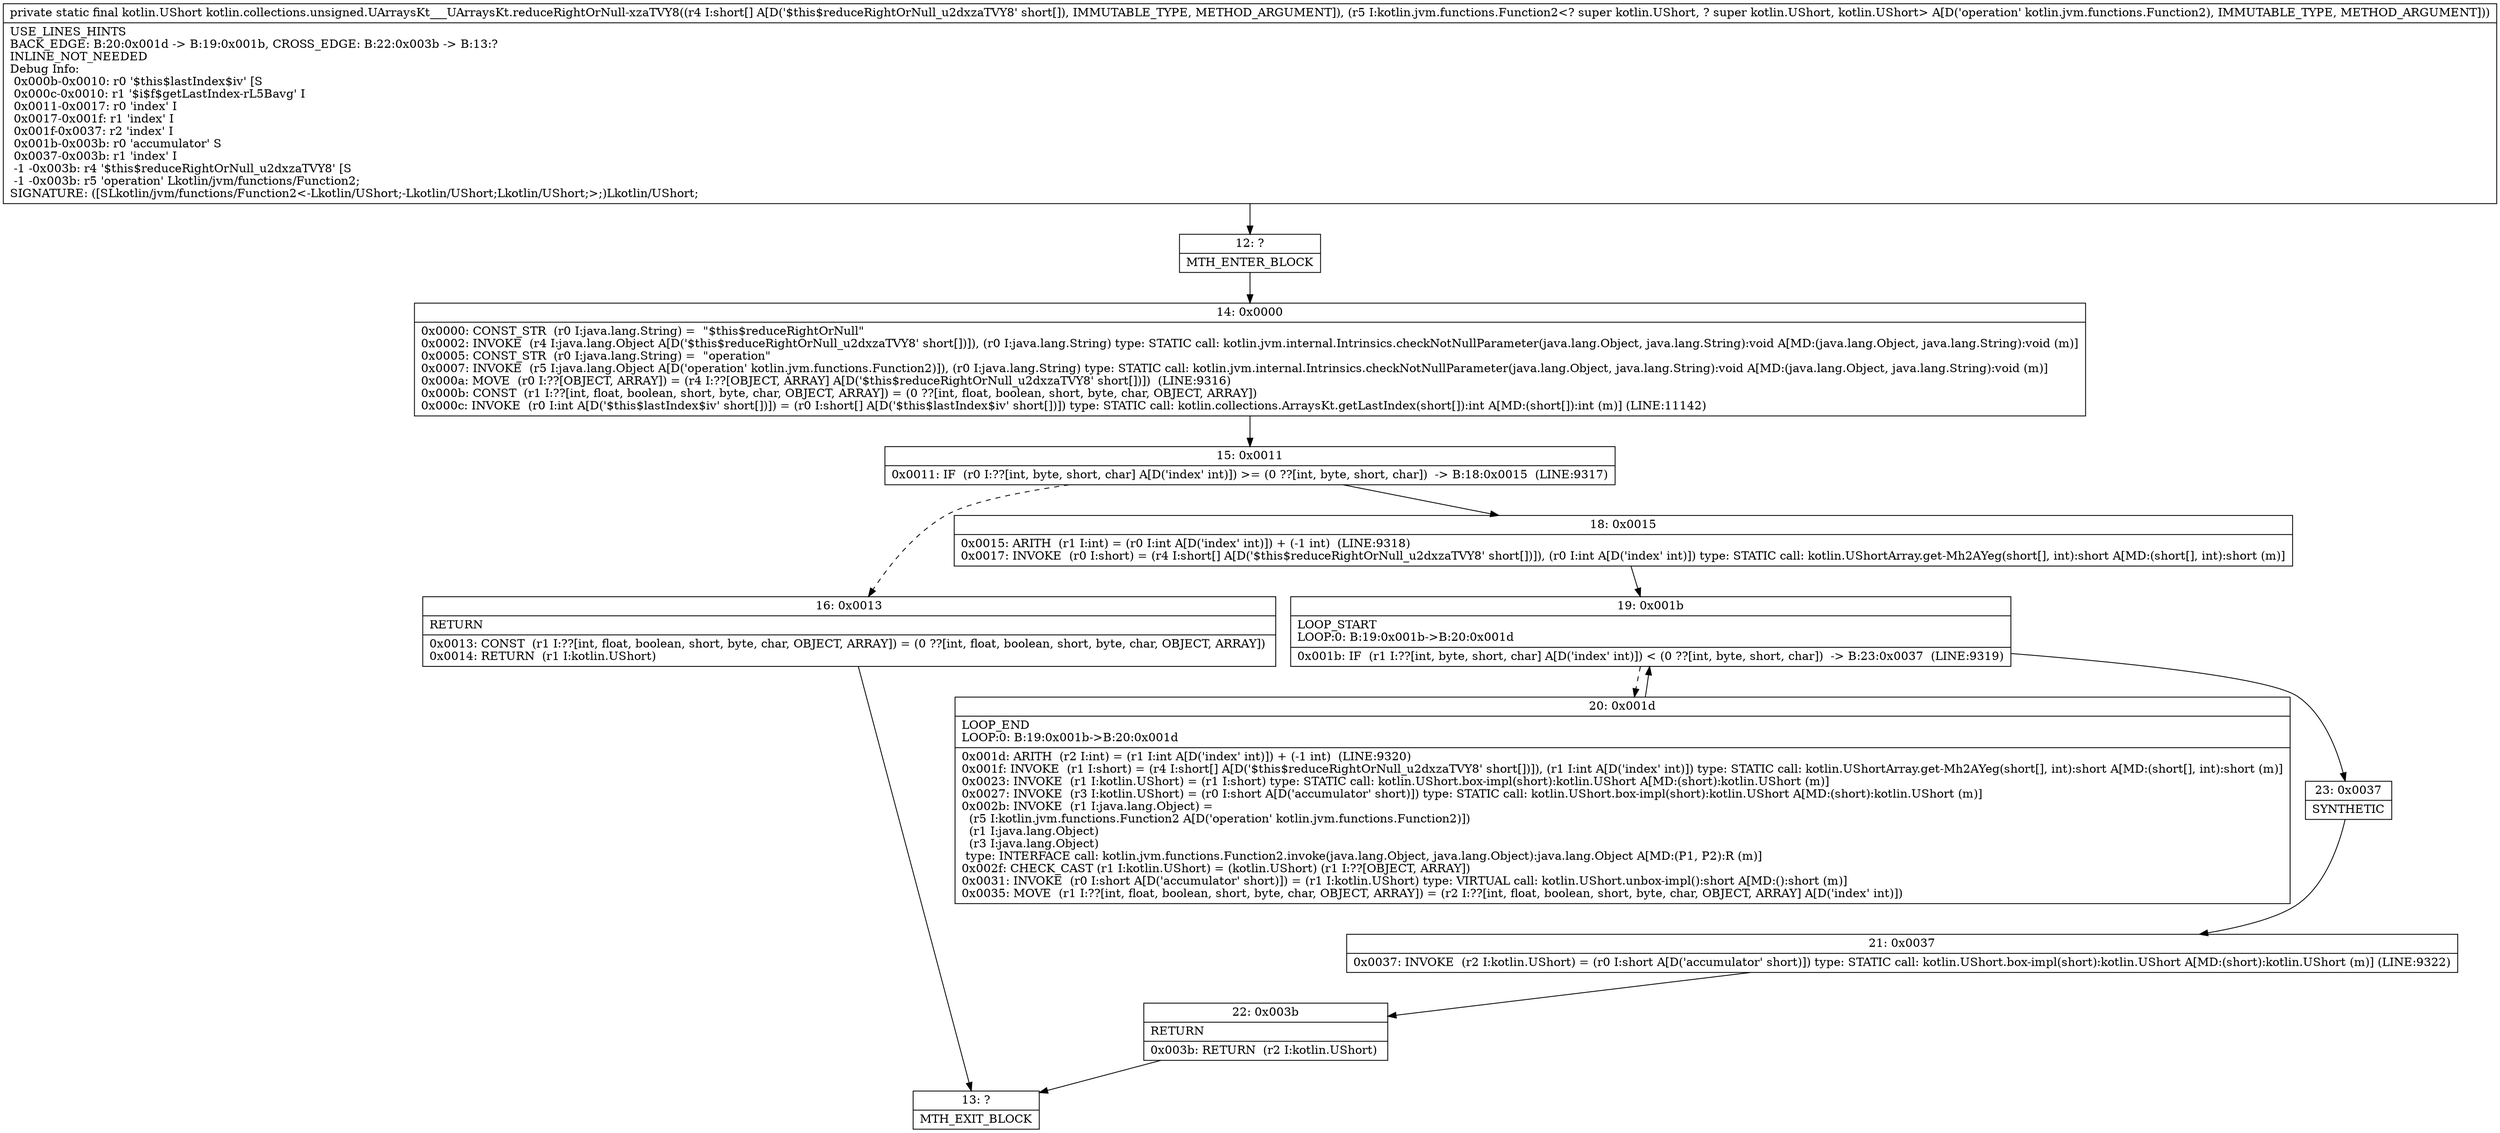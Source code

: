 digraph "CFG forkotlin.collections.unsigned.UArraysKt___UArraysKt.reduceRightOrNull\-xzaTVY8([SLkotlin\/jvm\/functions\/Function2;)Lkotlin\/UShort;" {
Node_12 [shape=record,label="{12\:\ ?|MTH_ENTER_BLOCK\l}"];
Node_14 [shape=record,label="{14\:\ 0x0000|0x0000: CONST_STR  (r0 I:java.lang.String) =  \"$this$reduceRightOrNull\" \l0x0002: INVOKE  (r4 I:java.lang.Object A[D('$this$reduceRightOrNull_u2dxzaTVY8' short[])]), (r0 I:java.lang.String) type: STATIC call: kotlin.jvm.internal.Intrinsics.checkNotNullParameter(java.lang.Object, java.lang.String):void A[MD:(java.lang.Object, java.lang.String):void (m)]\l0x0005: CONST_STR  (r0 I:java.lang.String) =  \"operation\" \l0x0007: INVOKE  (r5 I:java.lang.Object A[D('operation' kotlin.jvm.functions.Function2)]), (r0 I:java.lang.String) type: STATIC call: kotlin.jvm.internal.Intrinsics.checkNotNullParameter(java.lang.Object, java.lang.String):void A[MD:(java.lang.Object, java.lang.String):void (m)]\l0x000a: MOVE  (r0 I:??[OBJECT, ARRAY]) = (r4 I:??[OBJECT, ARRAY] A[D('$this$reduceRightOrNull_u2dxzaTVY8' short[])])  (LINE:9316)\l0x000b: CONST  (r1 I:??[int, float, boolean, short, byte, char, OBJECT, ARRAY]) = (0 ??[int, float, boolean, short, byte, char, OBJECT, ARRAY]) \l0x000c: INVOKE  (r0 I:int A[D('$this$lastIndex$iv' short[])]) = (r0 I:short[] A[D('$this$lastIndex$iv' short[])]) type: STATIC call: kotlin.collections.ArraysKt.getLastIndex(short[]):int A[MD:(short[]):int (m)] (LINE:11142)\l}"];
Node_15 [shape=record,label="{15\:\ 0x0011|0x0011: IF  (r0 I:??[int, byte, short, char] A[D('index' int)]) \>= (0 ??[int, byte, short, char])  \-\> B:18:0x0015  (LINE:9317)\l}"];
Node_16 [shape=record,label="{16\:\ 0x0013|RETURN\l|0x0013: CONST  (r1 I:??[int, float, boolean, short, byte, char, OBJECT, ARRAY]) = (0 ??[int, float, boolean, short, byte, char, OBJECT, ARRAY]) \l0x0014: RETURN  (r1 I:kotlin.UShort) \l}"];
Node_13 [shape=record,label="{13\:\ ?|MTH_EXIT_BLOCK\l}"];
Node_18 [shape=record,label="{18\:\ 0x0015|0x0015: ARITH  (r1 I:int) = (r0 I:int A[D('index' int)]) + (\-1 int)  (LINE:9318)\l0x0017: INVOKE  (r0 I:short) = (r4 I:short[] A[D('$this$reduceRightOrNull_u2dxzaTVY8' short[])]), (r0 I:int A[D('index' int)]) type: STATIC call: kotlin.UShortArray.get\-Mh2AYeg(short[], int):short A[MD:(short[], int):short (m)]\l}"];
Node_19 [shape=record,label="{19\:\ 0x001b|LOOP_START\lLOOP:0: B:19:0x001b\-\>B:20:0x001d\l|0x001b: IF  (r1 I:??[int, byte, short, char] A[D('index' int)]) \< (0 ??[int, byte, short, char])  \-\> B:23:0x0037  (LINE:9319)\l}"];
Node_20 [shape=record,label="{20\:\ 0x001d|LOOP_END\lLOOP:0: B:19:0x001b\-\>B:20:0x001d\l|0x001d: ARITH  (r2 I:int) = (r1 I:int A[D('index' int)]) + (\-1 int)  (LINE:9320)\l0x001f: INVOKE  (r1 I:short) = (r4 I:short[] A[D('$this$reduceRightOrNull_u2dxzaTVY8' short[])]), (r1 I:int A[D('index' int)]) type: STATIC call: kotlin.UShortArray.get\-Mh2AYeg(short[], int):short A[MD:(short[], int):short (m)]\l0x0023: INVOKE  (r1 I:kotlin.UShort) = (r1 I:short) type: STATIC call: kotlin.UShort.box\-impl(short):kotlin.UShort A[MD:(short):kotlin.UShort (m)]\l0x0027: INVOKE  (r3 I:kotlin.UShort) = (r0 I:short A[D('accumulator' short)]) type: STATIC call: kotlin.UShort.box\-impl(short):kotlin.UShort A[MD:(short):kotlin.UShort (m)]\l0x002b: INVOKE  (r1 I:java.lang.Object) = \l  (r5 I:kotlin.jvm.functions.Function2 A[D('operation' kotlin.jvm.functions.Function2)])\l  (r1 I:java.lang.Object)\l  (r3 I:java.lang.Object)\l type: INTERFACE call: kotlin.jvm.functions.Function2.invoke(java.lang.Object, java.lang.Object):java.lang.Object A[MD:(P1, P2):R (m)]\l0x002f: CHECK_CAST (r1 I:kotlin.UShort) = (kotlin.UShort) (r1 I:??[OBJECT, ARRAY]) \l0x0031: INVOKE  (r0 I:short A[D('accumulator' short)]) = (r1 I:kotlin.UShort) type: VIRTUAL call: kotlin.UShort.unbox\-impl():short A[MD:():short (m)]\l0x0035: MOVE  (r1 I:??[int, float, boolean, short, byte, char, OBJECT, ARRAY]) = (r2 I:??[int, float, boolean, short, byte, char, OBJECT, ARRAY] A[D('index' int)]) \l}"];
Node_23 [shape=record,label="{23\:\ 0x0037|SYNTHETIC\l}"];
Node_21 [shape=record,label="{21\:\ 0x0037|0x0037: INVOKE  (r2 I:kotlin.UShort) = (r0 I:short A[D('accumulator' short)]) type: STATIC call: kotlin.UShort.box\-impl(short):kotlin.UShort A[MD:(short):kotlin.UShort (m)] (LINE:9322)\l}"];
Node_22 [shape=record,label="{22\:\ 0x003b|RETURN\l|0x003b: RETURN  (r2 I:kotlin.UShort) \l}"];
MethodNode[shape=record,label="{private static final kotlin.UShort kotlin.collections.unsigned.UArraysKt___UArraysKt.reduceRightOrNull\-xzaTVY8((r4 I:short[] A[D('$this$reduceRightOrNull_u2dxzaTVY8' short[]), IMMUTABLE_TYPE, METHOD_ARGUMENT]), (r5 I:kotlin.jvm.functions.Function2\<? super kotlin.UShort, ? super kotlin.UShort, kotlin.UShort\> A[D('operation' kotlin.jvm.functions.Function2), IMMUTABLE_TYPE, METHOD_ARGUMENT]))  | USE_LINES_HINTS\lBACK_EDGE: B:20:0x001d \-\> B:19:0x001b, CROSS_EDGE: B:22:0x003b \-\> B:13:?\lINLINE_NOT_NEEDED\lDebug Info:\l  0x000b\-0x0010: r0 '$this$lastIndex$iv' [S\l  0x000c\-0x0010: r1 '$i$f$getLastIndex\-rL5Bavg' I\l  0x0011\-0x0017: r0 'index' I\l  0x0017\-0x001f: r1 'index' I\l  0x001f\-0x0037: r2 'index' I\l  0x001b\-0x003b: r0 'accumulator' S\l  0x0037\-0x003b: r1 'index' I\l  \-1 \-0x003b: r4 '$this$reduceRightOrNull_u2dxzaTVY8' [S\l  \-1 \-0x003b: r5 'operation' Lkotlin\/jvm\/functions\/Function2;\lSIGNATURE: ([SLkotlin\/jvm\/functions\/Function2\<\-Lkotlin\/UShort;\-Lkotlin\/UShort;Lkotlin\/UShort;\>;)Lkotlin\/UShort;\l}"];
MethodNode -> Node_12;Node_12 -> Node_14;
Node_14 -> Node_15;
Node_15 -> Node_16[style=dashed];
Node_15 -> Node_18;
Node_16 -> Node_13;
Node_18 -> Node_19;
Node_19 -> Node_20[style=dashed];
Node_19 -> Node_23;
Node_20 -> Node_19;
Node_23 -> Node_21;
Node_21 -> Node_22;
Node_22 -> Node_13;
}

